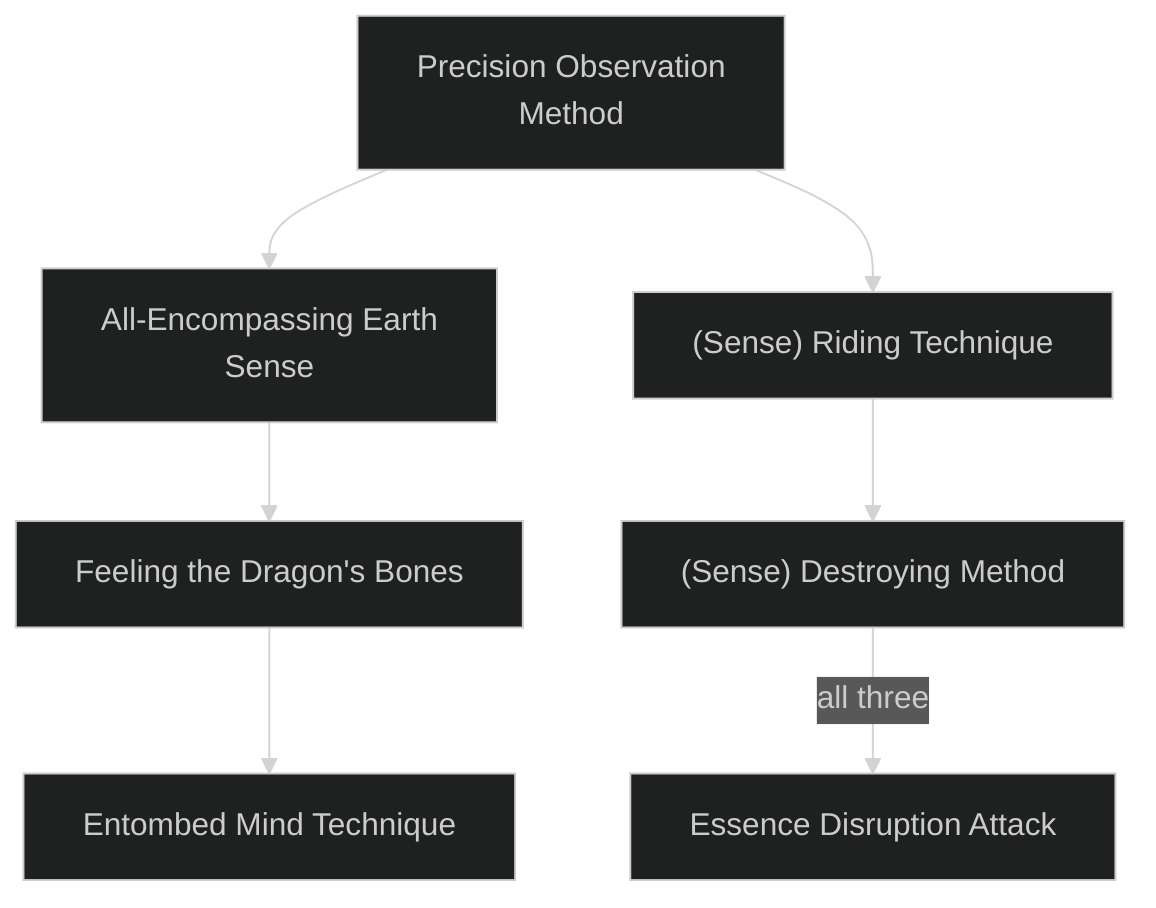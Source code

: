 ---
config:
  theme: dark
---
flowchart TD

    precision_observation_method[Precision Observation<br>Method]
    click precision_observation_method callback "
        Precision Observation Method<br>
        <br>
        Cost: 1 mote per two dice<br>
        Duration: Instant<br>
        Type: Reflexive<br>
        Minimum Awareness: 2<br>
        Minimum Essence: 1<br>
        Prerequisite Charms: None<br>
        <br>
        Everything that walks, flies or swims is in some way
        connected to the earth, and the elements of air and water
        both rest upon the firmament. By grounding her Essence
        into the earth, a Dragon-Blood can greatly increase her
        sensitivity to things around her. Each mote invested in this
        Charm enhances the character's Awareness by two dice
        for a single roll only. The character cannot more than
        double her Awareness with this Charm.
        "

    all_encompassing_earth_sense[All-Encompassing Earth<br>Sense]
    precision_observation_method --> all_encompassing_earth_sense
    click all_encompassing_earth_sense callback "
        All-Encompassing Earth Sense<br>
        <br>
        Cost: 2 motes<br>
        Duration: One scene<br>
        Type: Simple<br>
        Minimum Awareness: 2<br>
        Minimum Essence: 2<br>
        Prerequisite Charms: Precision Observation Method<br>
        <br>
        While under the aegis of this Charm, the character
        cannot be surprised by any means, magical or otherwise.
        This doesn't make her able to see the invisible or anything
        of the sort. It just means that she cannot be struck by an
        attack she is not aware of.<br>
        This Charm can be extended to the character's companions
        by merely spending 2 extra motes per person to be
        so affected. All-Encompassing Earth Sense is not effective
        unless the character is standing on the ground. She need
        not be touching the earth itself - the Charm functions
        just fine inside structures, etc. — but may not be flying,
        swimming and so forth. Engaging in any of these activities
        breaks the Charm immediately.
        "

    feeling_the_dragons_bones[Feeling the Dragon's Bones]
    all_encompassing_earth_sense --> feeling_the_dragons_bones
    click feeling_the_dragons_bones callback "
        Feeling the Dragon's Bones<br>
        <br>
        Cost: 2 motes<br>
        Duration: Instant<br>
        Туре: Simple<br>
        Minimum Awareness: 3<br>
        Minimum Essence: 2<br>
        Prerequisite Charms: All-Encompassing Earth Sense<br>
        <br>
        By taking a few moments to attune herself to the pulse
        of the Earth Dragon, the Dragon-Blooded invoking this
        Charm can sense the shape of things that sit upon the Earth
        Dragon's back, as well as those beings that walk upon it.<br>
        The Dragon-Blood's player rolls Intelligence + Awareness.
        With a simple success, the character instantly gets a
        complete but vague mental picture of the surrounding
        area, up to her Awareness x 25 feet distant. This mental
        picture includes living beings. Further successes refine the
        image. One success might yield, &quot;The next room is about
        10 x 10 with three humanoid beings in it.&quot; Three successes
        might impart, &quot;The next room is obviously a guardroom,
        containing three Wyld barbarians, each carrying a large
        stone club.&quot; Five successes would yield all of the above
        information, plus estimates of the various strengths of the
        three barbarians, what armor they are wearing and exact
        details on where they are standing.<br>
        To be properly sensed, an object or being must actually
        be touching the earth or touching something directly
        touching the earth in some fashion Objects floating in the
        air or immersed in water would not be affected for instance.
        The range of this Charm is doubled for every additional
        mote of Essence spent. This Charm is especially
        effective underground or in all stone structures, since they
        are actually embraced by the earth. Double the range while
        using the Charm, in such circumstances, and all details of
        the surrounding areas are perceivable.
        "

    entombed_mind_technique[Entombed Mind Technique]
    feeling_the_dragons_bones --> entombed_mind_technique
    click entombed_mind_technique callback "
        Entombed Mind Technique<br>
        <br>
        Cost: 5 motes<br>
        Duration: Five minutes<br>
        Type: Simple<br>
        Minimum Awareness: 4<br>
        Minimum Essence: 2<br>
        Prerequisite Charms: Feeling the Dragon's Bones<br>
        <br>
        Earth is the most static and quiescent of the elements,
        and while it's all encompassing nature enhances the awareness
        of the Earth-aspected Dragon-Bloods, it also allows
        them to suppress this awareness in others.<br>
        This Charm enables a Dragon-Blooded character to
        infuse some of stone's somnolent stasis into another person's
        mind, putting them to sleep. Some Dynasts work this
        Charm by speaking in a low, droning voice; others prefer
        to use a glittering gemstone, such as the jewel in a ring, to
        fix their victim's attention and convey the flow of Essence.
        The character can only bury someone's mind if she can
        keep them sitting still for five minutes, so this Charm calls
        for a fair bit of guile.<br>
        The Dragon-Blood's player rolls Manipulation + Presence,
        with a difficulty equal to the target's Essence. Simple
        success causes the target to sleep for an hour, and each
        extra success adds one hour to the total. During that time,
        nothing, not noise, light or movement, will awaken the
        victim. You could send the entire Red-Piss Legion past
        with clashing cymbals, and he wouldn't wake up. At the
        end of this period, the victim passes into normal slumber.<br>
        While in the grip of magic sleep, the victim dreams
        strange, still dreams of the caves beneath the earth and the
        mysteries within them. Once in a while, someone wakes up
        afterward knowing where to dig a well that never goes dry
        or the location of a deposit of ore.
        "

    sense_riding_technique["(Sense) Riding Technique"]
    precision_observation_method --> sense_riding_technique
    click sense_riding_technique callback "
        Sense Riding Technique<br>
        <br>
        Cost: 4 motes<br>
        Duration: Until disrupted<br>
        Type: Simple<br>
        Minimum Awareness: 3<br>
        Minimum Essence: 2<br>
        Prerequisite Charms: Precision Observation Method<br>
        <br>
        A Dragon-Blood truly in tune with the world can
        project her sense into others, riding along and perceiving:
        things from a great distance.<br>
        This Charm is actually three separate Charms, together
        encompassing all of the five senses. The target must
        be visible to the character when the Charm is activated but
        may leave the character's sight after the activation. The
        maximum range at which these Charms function is the
        character's permanent Essence in miles.<br>
        When activated, a roll is made; pitting the Dynast's
        Awareness + Essence against the target's in a reflexive
        opposed roll. The Dynast needs but a single success to
        invoke the Charm. If the Dynast ties the target, there is no
        effect. If the target is an Exalted and beats the Dragon-
        Blood, his player gers to make a reflexive Awareness roll
        with a difficulty of 3 to sense that someone was trying to
        Sense Ride him. Players of normal mortals get no such roll,
        and they remain unaware of the enchantment.<br>
        While Sense Riding, a character may not take any sort
        of disruptive action whatsoever. It is best to sit quietly and
        just observe the sense ridden. Simple actions such as sitting
        on a slowly walking horse may be possible at the Storyteller's
        option, but the character may be in danger of missing
        important details of what is being observed. If the target is
        injured (takes any health levels of damage) while being
        sense ridden, the character takes an unsoakable level of
        bashing damage, and the Charm is disrupted.<br>
        The effects of riding each sense are detailed below:<br>
        Sight: The character may perceive anything the target
        sees, including any magical enhancements that the target
        applies to his own senses while the character is &quot;riding&quot; him.
        The character may only observe through the ridden target's
        eyes. The character cannot use Charms or sorcery or other-
        wise affect the world around the target through the channel
        of the shared sense, though it might provide targeting
        information for some other sort of attack.<br>
        Hearing &amp; Touch: The character may perceive
        anything the target hears or touches, including any magi-
        cal enhancements that the target applies to his own senses
        while the Exalt is &quot;riding&quot; him. This perception does not
        give the Dragon-Blooded the ability to understand languages
        she doesn't know, even if the person being ridden
        understands them.<br>
        Smell &amp; Taste: This Charm is probably the least used
        of the three, but a truly thorough Dynast may wish to leam
        it. When combined with the other three Charms, it
        provides a complete picture of the target's environment
        and surroundings. As with the other (Sense)-Riding
        Charms, the character may perceive anything the target
        does with his sense of smell and taste, including any
        magical enhancements that the target applies to his own
        senses while the character is &quot;riding&quot; him.
        "

    sense_destroying_method["(Sense) Destroying Method"]
    sense_riding_technique --> sense_destroying_method
    click sense_destroying_method callback "
        Sense Destroying Method<br>
        <br>
        Cost: 3+ motes, 1 Willpower<br>
        Duration: One turn per point of permanent Essence<br>
        Type: Supplemental<br>
        Minimum Awareness: 4<br>
        Minimum Essence: 3<br>
        Prerequisite Charms: (Sense)-Riding Technique for the appropriate sense<br>
        <br>
        This Charm is a cluster of three Charms just like
        (Sense) Riding Technique, and it functions in much the
        same way. However, instead of tapping into the target's
        senses, the character simply shuts them down. When this
        Charm is activated, the Dynast's player makes an Essence
        + Awareness roll with a difficulty equal to the target's
        Perception. The effects for each sense are detailed below.<br>
        Sight: Each extra success subtracts one die from the
        target's Awareness rolls relating to sight and adds a -1
        penalty to any task involving sight. If the character's extra
        successes exceed the target's Perception, the target is
        blinded completely for the Charm's duration.<br>
        Hearing & Touch: Each success subtracts one die
        from the targer's Awareness rolls relating to these senses
        and allows him to ignore one level of wound penalties. If
        the character's roll exceeds the target's Perception, the
        target is rendered completely deaf but also suffers no
        wound penalties for the Charm duration. Some enterprising
        Dynasts use this Charm on their minions before
        sending them into combat — but are careful to give them
        explicit instructions before doing so.<br>
        Smell & Taste: Each success subtracts one die from
        the target's Awareness rolls relating to these senses. If the
        Exalt gains more successes than the target's Perception, he
        is rendered completely unable to smell or taste for the
        Charm's duration.<br>
        A Dynast may not use this Charm on herself.
        "

    essence_disruption_attack[Essence Disruption Attack]
    sense_destroying_method --> |"all three"|essence_disruption_attack
    click essence_disruption_attack callback "
        Essence Disruption Attack<br>
        <br>
        Cost: 3+ motes, 1 Willpower<br>
        Duration: One turn per dot of permanent Essence<br>
        Type: Supplemental<br>
        Minimum Awareness: 5<br>
        Minimum Essence: 4<br>
        Prerequisite Charms: All three (Sense) - Destroying Method Charms<br>
        <br>
        After perfecting the art of suppressing another's physical
        sense, a truly skilled Earth-aspected Dynast can actually
        use his own Essence to suppress his victim's ability to
        perceive and manipulate Essence. The character must pay
        the base cost of the Charm, plus any additional motes. The
        maximum number of additional motes that the Exalt can
        spend is equal to her permanent Essence.<br>
        Her player then makes an Awareness + Essence roll with
        a difficulty of 3 for the Exalt to correctly judge the patterns of
        Essence around the target, who must be insight and no farther
        away than 10 x the character's permanent Essence in feet. If
        the roll succeeds, the player makes a Willpower + Essence roll
        against a difficulty of the target's Essence. Each extra success
        on this toll adds I mote to the cost of all Charms and sorcery
        used by the target, to a maximum penalty equal to the amount
        of extra Essence the character spent activating this Charm.<br>
        This surcharge applies to.every activation ofa Charm,
        meaning it may be paid multiple times per turn if an Exalt,
        for example, uses reflexive defensive Charms, If Combos
        are involved, then the surcharge is applied to every Charm
        in the Combo, every time one of those Charms is activated.
        The effects of the Charm linger for a number of
        turns equal to the Exalt's permanent Essence.
        "